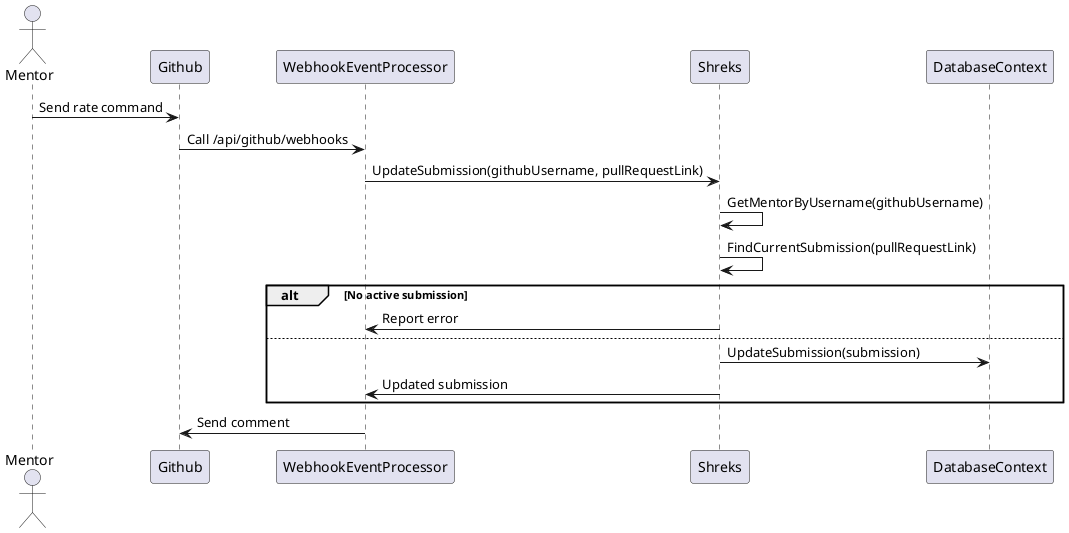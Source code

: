 @startuml Rate command

actor Mentor

Mentor -> Github : Send rate command
Github -> WebhookEventProcessor : Call /api/github/webhooks

WebhookEventProcessor -> Shreks : UpdateSubmission(githubUsername, pullRequestLink)
Shreks -> Shreks : GetMentorByUsername(githubUsername)
Shreks -> Shreks : FindCurrentSubmission(pullRequestLink)

alt No active submission
    Shreks -> WebhookEventProcessor : Report error
else
    Shreks -> DatabaseContext : UpdateSubmission(submission)
    Shreks -> WebhookEventProcessor : Updated submission
end

WebhookEventProcessor -> Github : Send comment

@enduml